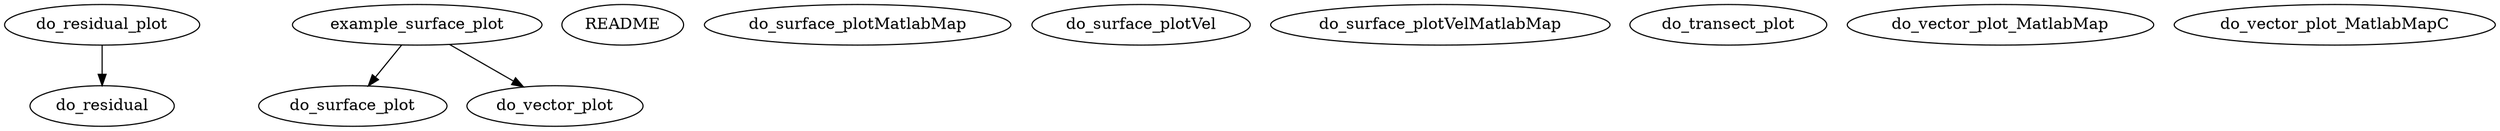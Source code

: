 /* Created by mdot for Matlab */
digraph m2html {
  do_residual_plot -> do_residual;
  example_surface_plot -> do_surface_plot;
  example_surface_plot -> do_vector_plot;

  README [URL="README.html"];
  do_residual [URL="do_residual.html"];
  do_residual_plot [URL="do_residual_plot.html"];
  do_surface_plot [URL="do_surface_plot.html"];
  do_surface_plotMatlabMap [URL="do_surface_plotMatlabMap.html"];
  do_surface_plotVel [URL="do_surface_plotVel.html"];
  do_surface_plotVelMatlabMap [URL="do_surface_plotVelMatlabMap.html"];
  do_transect_plot [URL="do_transect_plot.html"];
  do_vector_plot [URL="do_vector_plot.html"];
  do_vector_plot_MatlabMap [URL="do_vector_plot_MatlabMap.html"];
  do_vector_plot_MatlabMapC [URL="do_vector_plot_MatlabMapC.html"];
  example_surface_plot [URL="example_surface_plot.html"];
}